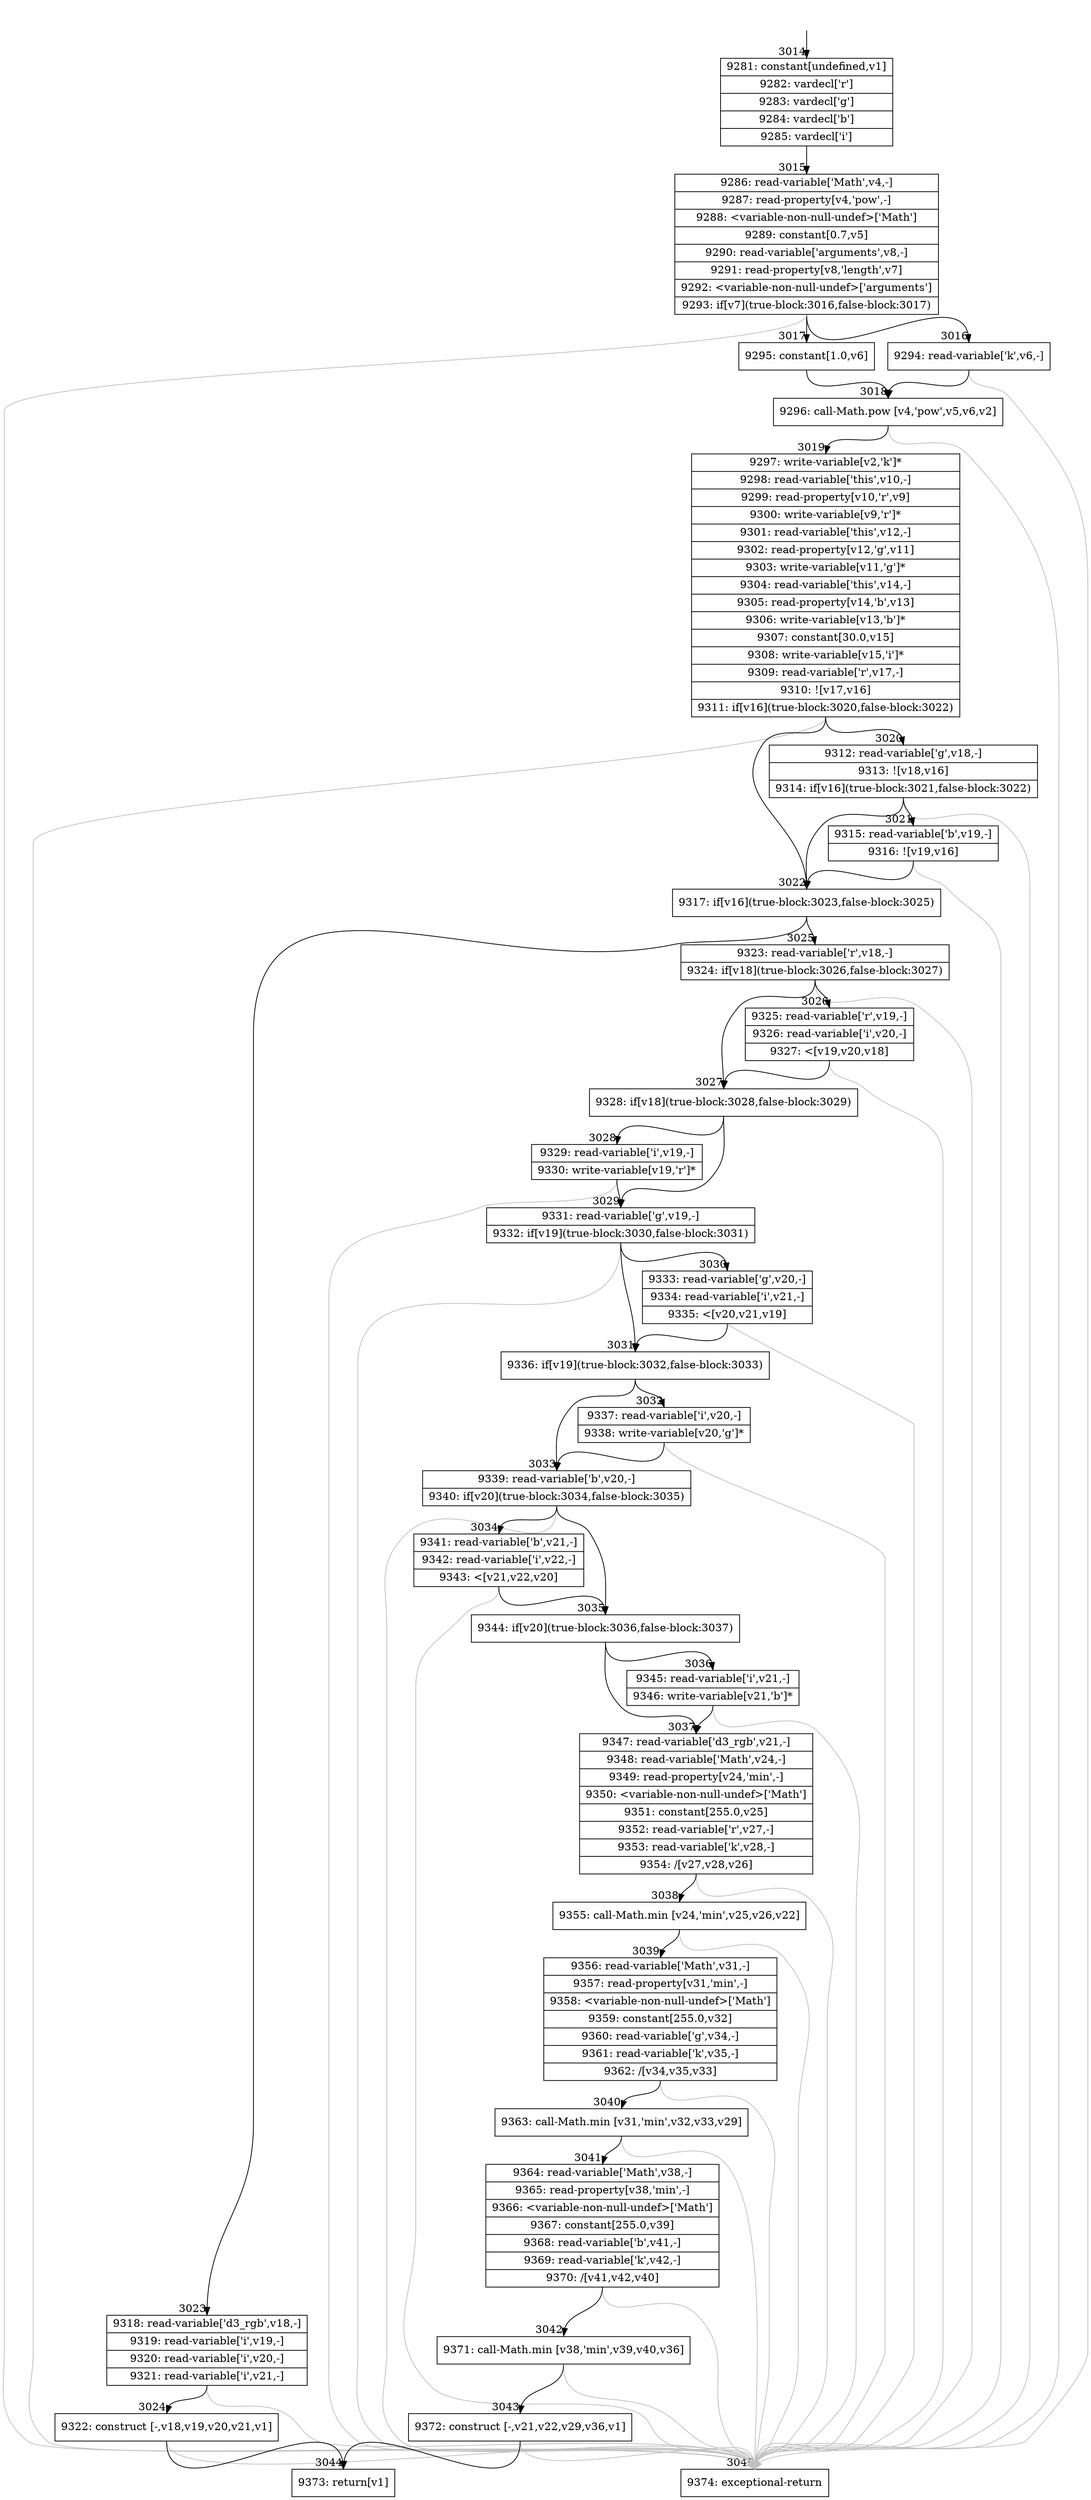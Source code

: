 digraph {
rankdir="TD"
BB_entry285[shape=none,label=""];
BB_entry285 -> BB3014 [tailport=s, headport=n, headlabel="    3014"]
BB3014 [shape=record label="{9281: constant[undefined,v1]|9282: vardecl['r']|9283: vardecl['g']|9284: vardecl['b']|9285: vardecl['i']}" ] 
BB3014 -> BB3015 [tailport=s, headport=n, headlabel="      3015"]
BB3015 [shape=record label="{9286: read-variable['Math',v4,-]|9287: read-property[v4,'pow',-]|9288: \<variable-non-null-undef\>['Math']|9289: constant[0.7,v5]|9290: read-variable['arguments',v8,-]|9291: read-property[v8,'length',v7]|9292: \<variable-non-null-undef\>['arguments']|9293: if[v7](true-block:3016,false-block:3017)}" ] 
BB3015 -> BB3016 [tailport=s, headport=n, headlabel="      3016"]
BB3015 -> BB3017 [tailport=s, headport=n, headlabel="      3017"]
BB3015 -> BB3045 [tailport=s, headport=n, color=gray, headlabel="      3045"]
BB3016 [shape=record label="{9294: read-variable['k',v6,-]}" ] 
BB3016 -> BB3018 [tailport=s, headport=n, headlabel="      3018"]
BB3016 -> BB3045 [tailport=s, headport=n, color=gray]
BB3017 [shape=record label="{9295: constant[1.0,v6]}" ] 
BB3017 -> BB3018 [tailport=s, headport=n]
BB3018 [shape=record label="{9296: call-Math.pow [v4,'pow',v5,v6,v2]}" ] 
BB3018 -> BB3019 [tailport=s, headport=n, headlabel="      3019"]
BB3018 -> BB3045 [tailport=s, headport=n, color=gray]
BB3019 [shape=record label="{9297: write-variable[v2,'k']*|9298: read-variable['this',v10,-]|9299: read-property[v10,'r',v9]|9300: write-variable[v9,'r']*|9301: read-variable['this',v12,-]|9302: read-property[v12,'g',v11]|9303: write-variable[v11,'g']*|9304: read-variable['this',v14,-]|9305: read-property[v14,'b',v13]|9306: write-variable[v13,'b']*|9307: constant[30.0,v15]|9308: write-variable[v15,'i']*|9309: read-variable['r',v17,-]|9310: ![v17,v16]|9311: if[v16](true-block:3020,false-block:3022)}" ] 
BB3019 -> BB3022 [tailport=s, headport=n, headlabel="      3022"]
BB3019 -> BB3020 [tailport=s, headport=n, headlabel="      3020"]
BB3019 -> BB3045 [tailport=s, headport=n, color=gray]
BB3020 [shape=record label="{9312: read-variable['g',v18,-]|9313: ![v18,v16]|9314: if[v16](true-block:3021,false-block:3022)}" ] 
BB3020 -> BB3022 [tailport=s, headport=n]
BB3020 -> BB3021 [tailport=s, headport=n, headlabel="      3021"]
BB3020 -> BB3045 [tailport=s, headport=n, color=gray]
BB3021 [shape=record label="{9315: read-variable['b',v19,-]|9316: ![v19,v16]}" ] 
BB3021 -> BB3022 [tailport=s, headport=n]
BB3021 -> BB3045 [tailport=s, headport=n, color=gray]
BB3022 [shape=record label="{9317: if[v16](true-block:3023,false-block:3025)}" ] 
BB3022 -> BB3023 [tailport=s, headport=n, headlabel="      3023"]
BB3022 -> BB3025 [tailport=s, headport=n, headlabel="      3025"]
BB3023 [shape=record label="{9318: read-variable['d3_rgb',v18,-]|9319: read-variable['i',v19,-]|9320: read-variable['i',v20,-]|9321: read-variable['i',v21,-]}" ] 
BB3023 -> BB3024 [tailport=s, headport=n, headlabel="      3024"]
BB3023 -> BB3045 [tailport=s, headport=n, color=gray]
BB3024 [shape=record label="{9322: construct [-,v18,v19,v20,v21,v1]}" ] 
BB3024 -> BB3044 [tailport=s, headport=n, headlabel="      3044"]
BB3024 -> BB3045 [tailport=s, headport=n, color=gray]
BB3025 [shape=record label="{9323: read-variable['r',v18,-]|9324: if[v18](true-block:3026,false-block:3027)}" ] 
BB3025 -> BB3027 [tailport=s, headport=n, headlabel="      3027"]
BB3025 -> BB3026 [tailport=s, headport=n, headlabel="      3026"]
BB3025 -> BB3045 [tailport=s, headport=n, color=gray]
BB3026 [shape=record label="{9325: read-variable['r',v19,-]|9326: read-variable['i',v20,-]|9327: \<[v19,v20,v18]}" ] 
BB3026 -> BB3027 [tailport=s, headport=n]
BB3026 -> BB3045 [tailport=s, headport=n, color=gray]
BB3027 [shape=record label="{9328: if[v18](true-block:3028,false-block:3029)}" ] 
BB3027 -> BB3028 [tailport=s, headport=n, headlabel="      3028"]
BB3027 -> BB3029 [tailport=s, headport=n, headlabel="      3029"]
BB3028 [shape=record label="{9329: read-variable['i',v19,-]|9330: write-variable[v19,'r']*}" ] 
BB3028 -> BB3029 [tailport=s, headport=n]
BB3028 -> BB3045 [tailport=s, headport=n, color=gray]
BB3029 [shape=record label="{9331: read-variable['g',v19,-]|9332: if[v19](true-block:3030,false-block:3031)}" ] 
BB3029 -> BB3031 [tailport=s, headport=n, headlabel="      3031"]
BB3029 -> BB3030 [tailport=s, headport=n, headlabel="      3030"]
BB3029 -> BB3045 [tailport=s, headport=n, color=gray]
BB3030 [shape=record label="{9333: read-variable['g',v20,-]|9334: read-variable['i',v21,-]|9335: \<[v20,v21,v19]}" ] 
BB3030 -> BB3031 [tailport=s, headport=n]
BB3030 -> BB3045 [tailport=s, headport=n, color=gray]
BB3031 [shape=record label="{9336: if[v19](true-block:3032,false-block:3033)}" ] 
BB3031 -> BB3032 [tailport=s, headport=n, headlabel="      3032"]
BB3031 -> BB3033 [tailport=s, headport=n, headlabel="      3033"]
BB3032 [shape=record label="{9337: read-variable['i',v20,-]|9338: write-variable[v20,'g']*}" ] 
BB3032 -> BB3033 [tailport=s, headport=n]
BB3032 -> BB3045 [tailport=s, headport=n, color=gray]
BB3033 [shape=record label="{9339: read-variable['b',v20,-]|9340: if[v20](true-block:3034,false-block:3035)}" ] 
BB3033 -> BB3035 [tailport=s, headport=n, headlabel="      3035"]
BB3033 -> BB3034 [tailport=s, headport=n, headlabel="      3034"]
BB3033 -> BB3045 [tailport=s, headport=n, color=gray]
BB3034 [shape=record label="{9341: read-variable['b',v21,-]|9342: read-variable['i',v22,-]|9343: \<[v21,v22,v20]}" ] 
BB3034 -> BB3035 [tailport=s, headport=n]
BB3034 -> BB3045 [tailport=s, headport=n, color=gray]
BB3035 [shape=record label="{9344: if[v20](true-block:3036,false-block:3037)}" ] 
BB3035 -> BB3036 [tailport=s, headport=n, headlabel="      3036"]
BB3035 -> BB3037 [tailport=s, headport=n, headlabel="      3037"]
BB3036 [shape=record label="{9345: read-variable['i',v21,-]|9346: write-variable[v21,'b']*}" ] 
BB3036 -> BB3037 [tailport=s, headport=n]
BB3036 -> BB3045 [tailport=s, headport=n, color=gray]
BB3037 [shape=record label="{9347: read-variable['d3_rgb',v21,-]|9348: read-variable['Math',v24,-]|9349: read-property[v24,'min',-]|9350: \<variable-non-null-undef\>['Math']|9351: constant[255.0,v25]|9352: read-variable['r',v27,-]|9353: read-variable['k',v28,-]|9354: /[v27,v28,v26]}" ] 
BB3037 -> BB3038 [tailport=s, headport=n, headlabel="      3038"]
BB3037 -> BB3045 [tailport=s, headport=n, color=gray]
BB3038 [shape=record label="{9355: call-Math.min [v24,'min',v25,v26,v22]}" ] 
BB3038 -> BB3039 [tailport=s, headport=n, headlabel="      3039"]
BB3038 -> BB3045 [tailport=s, headport=n, color=gray]
BB3039 [shape=record label="{9356: read-variable['Math',v31,-]|9357: read-property[v31,'min',-]|9358: \<variable-non-null-undef\>['Math']|9359: constant[255.0,v32]|9360: read-variable['g',v34,-]|9361: read-variable['k',v35,-]|9362: /[v34,v35,v33]}" ] 
BB3039 -> BB3040 [tailport=s, headport=n, headlabel="      3040"]
BB3039 -> BB3045 [tailport=s, headport=n, color=gray]
BB3040 [shape=record label="{9363: call-Math.min [v31,'min',v32,v33,v29]}" ] 
BB3040 -> BB3041 [tailport=s, headport=n, headlabel="      3041"]
BB3040 -> BB3045 [tailport=s, headport=n, color=gray]
BB3041 [shape=record label="{9364: read-variable['Math',v38,-]|9365: read-property[v38,'min',-]|9366: \<variable-non-null-undef\>['Math']|9367: constant[255.0,v39]|9368: read-variable['b',v41,-]|9369: read-variable['k',v42,-]|9370: /[v41,v42,v40]}" ] 
BB3041 -> BB3042 [tailport=s, headport=n, headlabel="      3042"]
BB3041 -> BB3045 [tailport=s, headport=n, color=gray]
BB3042 [shape=record label="{9371: call-Math.min [v38,'min',v39,v40,v36]}" ] 
BB3042 -> BB3043 [tailport=s, headport=n, headlabel="      3043"]
BB3042 -> BB3045 [tailport=s, headport=n, color=gray]
BB3043 [shape=record label="{9372: construct [-,v21,v22,v29,v36,v1]}" ] 
BB3043 -> BB3044 [tailport=s, headport=n]
BB3043 -> BB3045 [tailport=s, headport=n, color=gray]
BB3044 [shape=record label="{9373: return[v1]}" ] 
BB3045 [shape=record label="{9374: exceptional-return}" ] 
//#$~ 1686
}

